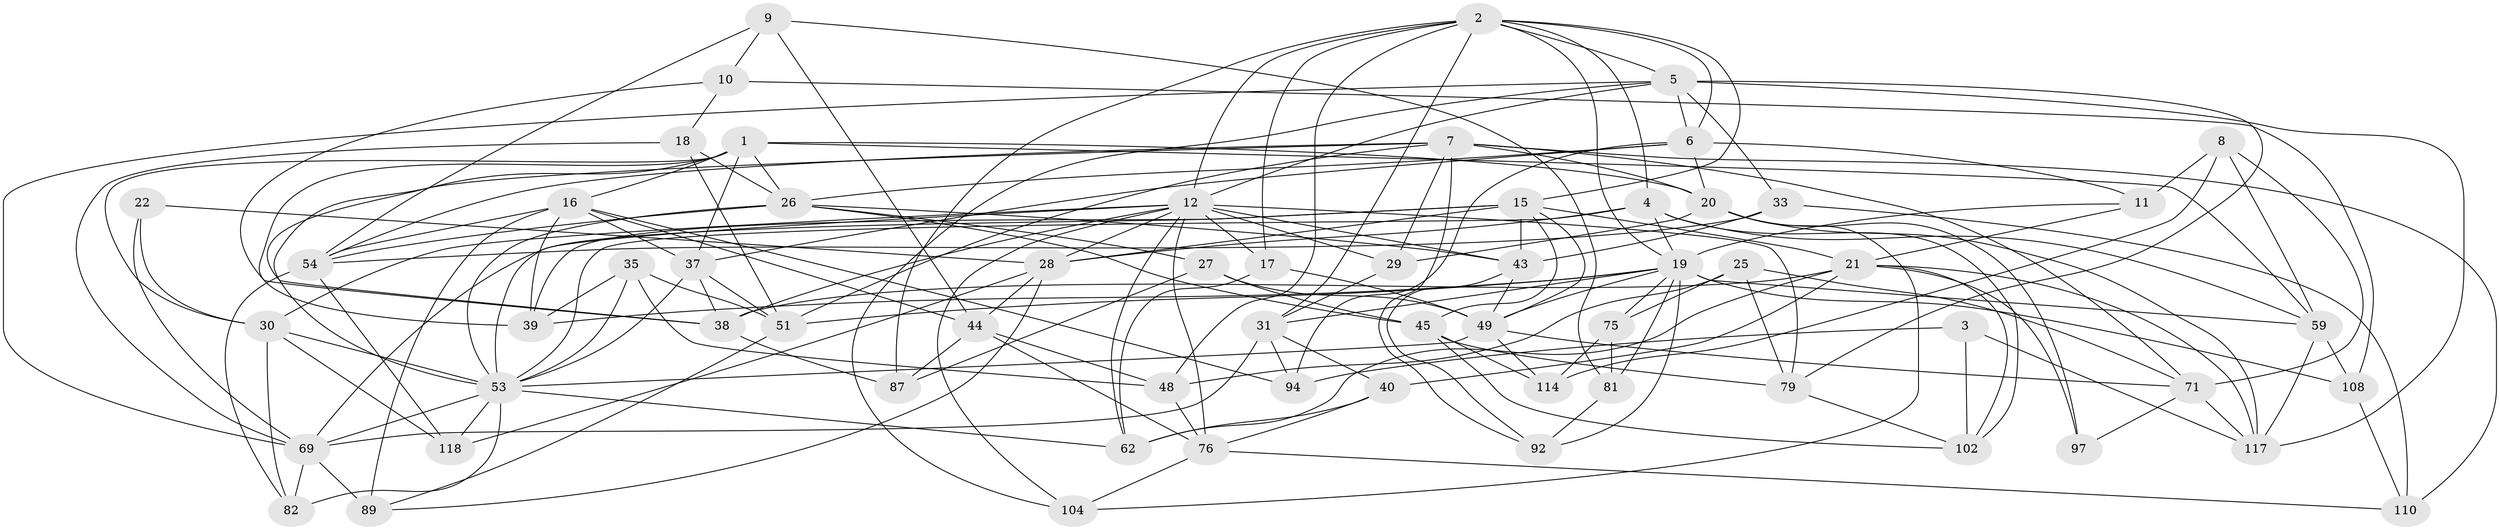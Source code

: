 // original degree distribution, {4: 1.0}
// Generated by graph-tools (version 1.1) at 2025/16/03/09/25 04:16:15]
// undirected, 62 vertices, 177 edges
graph export_dot {
graph [start="1"]
  node [color=gray90,style=filled];
  1 [super="+103+57"];
  2 [super="+63+55"];
  3;
  4 [super="+84"];
  5 [super="+96+42"];
  6 [super="+58+95"];
  7 [super="+32"];
  8;
  9;
  10;
  11;
  12 [super="+41+64+13+14"];
  15 [super="+56+23"];
  16 [super="+36"];
  17;
  18;
  19 [super="+99+52"];
  20 [super="+73+46"];
  21 [super="+34+24+60"];
  22;
  25;
  26 [super="+111+93"];
  27;
  28 [super="+113+74"];
  29;
  30 [super="+112"];
  31 [super="+115"];
  33;
  35 [super="+67"];
  37 [super="+120"];
  38 [super="+72"];
  39 [super="+47"];
  40;
  43 [super="+88"];
  44 [super="+121"];
  45 [super="+50"];
  48 [super="+90"];
  49 [super="+70+83+61"];
  51 [super="+78"];
  53 [super="+65"];
  54 [super="+109+101"];
  59 [super="+66"];
  62 [super="+105"];
  69 [super="+107+122"];
  71 [super="+77"];
  75;
  76 [super="+116"];
  79 [super="+80"];
  81;
  82;
  87;
  89;
  92;
  94;
  97;
  102 [super="+119"];
  104;
  108;
  110;
  114;
  117 [super="+123"];
  118;
  1 -- 37;
  1 -- 20;
  1 -- 16;
  1 -- 26;
  1 -- 59;
  1 -- 38;
  1 -- 30;
  1 -- 39;
  2 -- 31;
  2 -- 19;
  2 -- 17;
  2 -- 6;
  2 -- 15;
  2 -- 48;
  2 -- 4;
  2 -- 5;
  2 -- 87;
  2 -- 12;
  3 -- 102 [weight=2];
  3 -- 117;
  3 -- 94;
  4 -- 28;
  4 -- 59;
  4 -- 102;
  4 -- 19;
  4 -- 53;
  5 -- 79;
  5 -- 33;
  5 -- 69;
  5 -- 6;
  5 -- 117;
  5 -- 104;
  5 -- 12;
  6 -- 94;
  6 -- 26;
  6 -- 11;
  6 -- 37;
  6 -- 20 [weight=2];
  7 -- 110;
  7 -- 71;
  7 -- 51;
  7 -- 53;
  7 -- 92;
  7 -- 29;
  7 -- 54;
  7 -- 20;
  8 -- 11;
  8 -- 114;
  8 -- 71;
  8 -- 59;
  9 -- 81;
  9 -- 10;
  9 -- 44;
  9 -- 54;
  10 -- 18;
  10 -- 108;
  10 -- 38;
  11 -- 21;
  11 -- 19;
  12 -- 79 [weight=2];
  12 -- 43;
  12 -- 29;
  12 -- 38;
  12 -- 104;
  12 -- 28;
  12 -- 62;
  12 -- 76;
  12 -- 17;
  12 -- 53;
  12 -- 30;
  15 -- 69;
  15 -- 45;
  15 -- 43;
  15 -- 49;
  15 -- 39;
  15 -- 28;
  15 -- 21;
  16 -- 37;
  16 -- 54 [weight=2];
  16 -- 89;
  16 -- 44;
  16 -- 94;
  16 -- 39;
  17 -- 62;
  17 -- 49;
  18 -- 26;
  18 -- 69;
  18 -- 51;
  19 -- 59;
  19 -- 49;
  19 -- 75;
  19 -- 108;
  19 -- 31;
  19 -- 81;
  19 -- 51;
  19 -- 39;
  19 -- 92;
  20 -- 97;
  20 -- 104;
  20 -- 117;
  20 -- 29;
  21 -- 97 [weight=2];
  21 -- 38;
  21 -- 62 [weight=2];
  21 -- 40;
  21 -- 102;
  21 -- 117;
  22 -- 28 [weight=2];
  22 -- 69;
  22 -- 30;
  25 -- 75;
  25 -- 79;
  25 -- 71;
  25 -- 48;
  26 -- 43;
  26 -- 27;
  26 -- 45;
  26 -- 54;
  26 -- 53;
  27 -- 87;
  27 -- 45;
  27 -- 49;
  28 -- 44;
  28 -- 118;
  28 -- 89;
  29 -- 31;
  30 -- 82;
  30 -- 118;
  30 -- 53;
  31 -- 94;
  31 -- 40;
  31 -- 69;
  33 -- 43;
  33 -- 110;
  33 -- 54;
  35 -- 39 [weight=2];
  35 -- 51;
  35 -- 53;
  35 -- 48 [weight=2];
  37 -- 51;
  37 -- 53;
  37 -- 38;
  38 -- 87;
  40 -- 76;
  40 -- 62;
  43 -- 92;
  43 -- 49;
  44 -- 48;
  44 -- 87;
  44 -- 76;
  45 -- 114;
  45 -- 102;
  45 -- 79;
  48 -- 76;
  49 -- 71;
  49 -- 114;
  49 -- 53;
  51 -- 89;
  53 -- 69;
  53 -- 82;
  53 -- 118;
  53 -- 62;
  54 -- 82;
  54 -- 118;
  59 -- 108;
  59 -- 117;
  69 -- 82;
  69 -- 89;
  71 -- 97;
  71 -- 117;
  75 -- 81;
  75 -- 114;
  76 -- 104;
  76 -- 110;
  79 -- 102;
  81 -- 92;
  108 -- 110;
}
